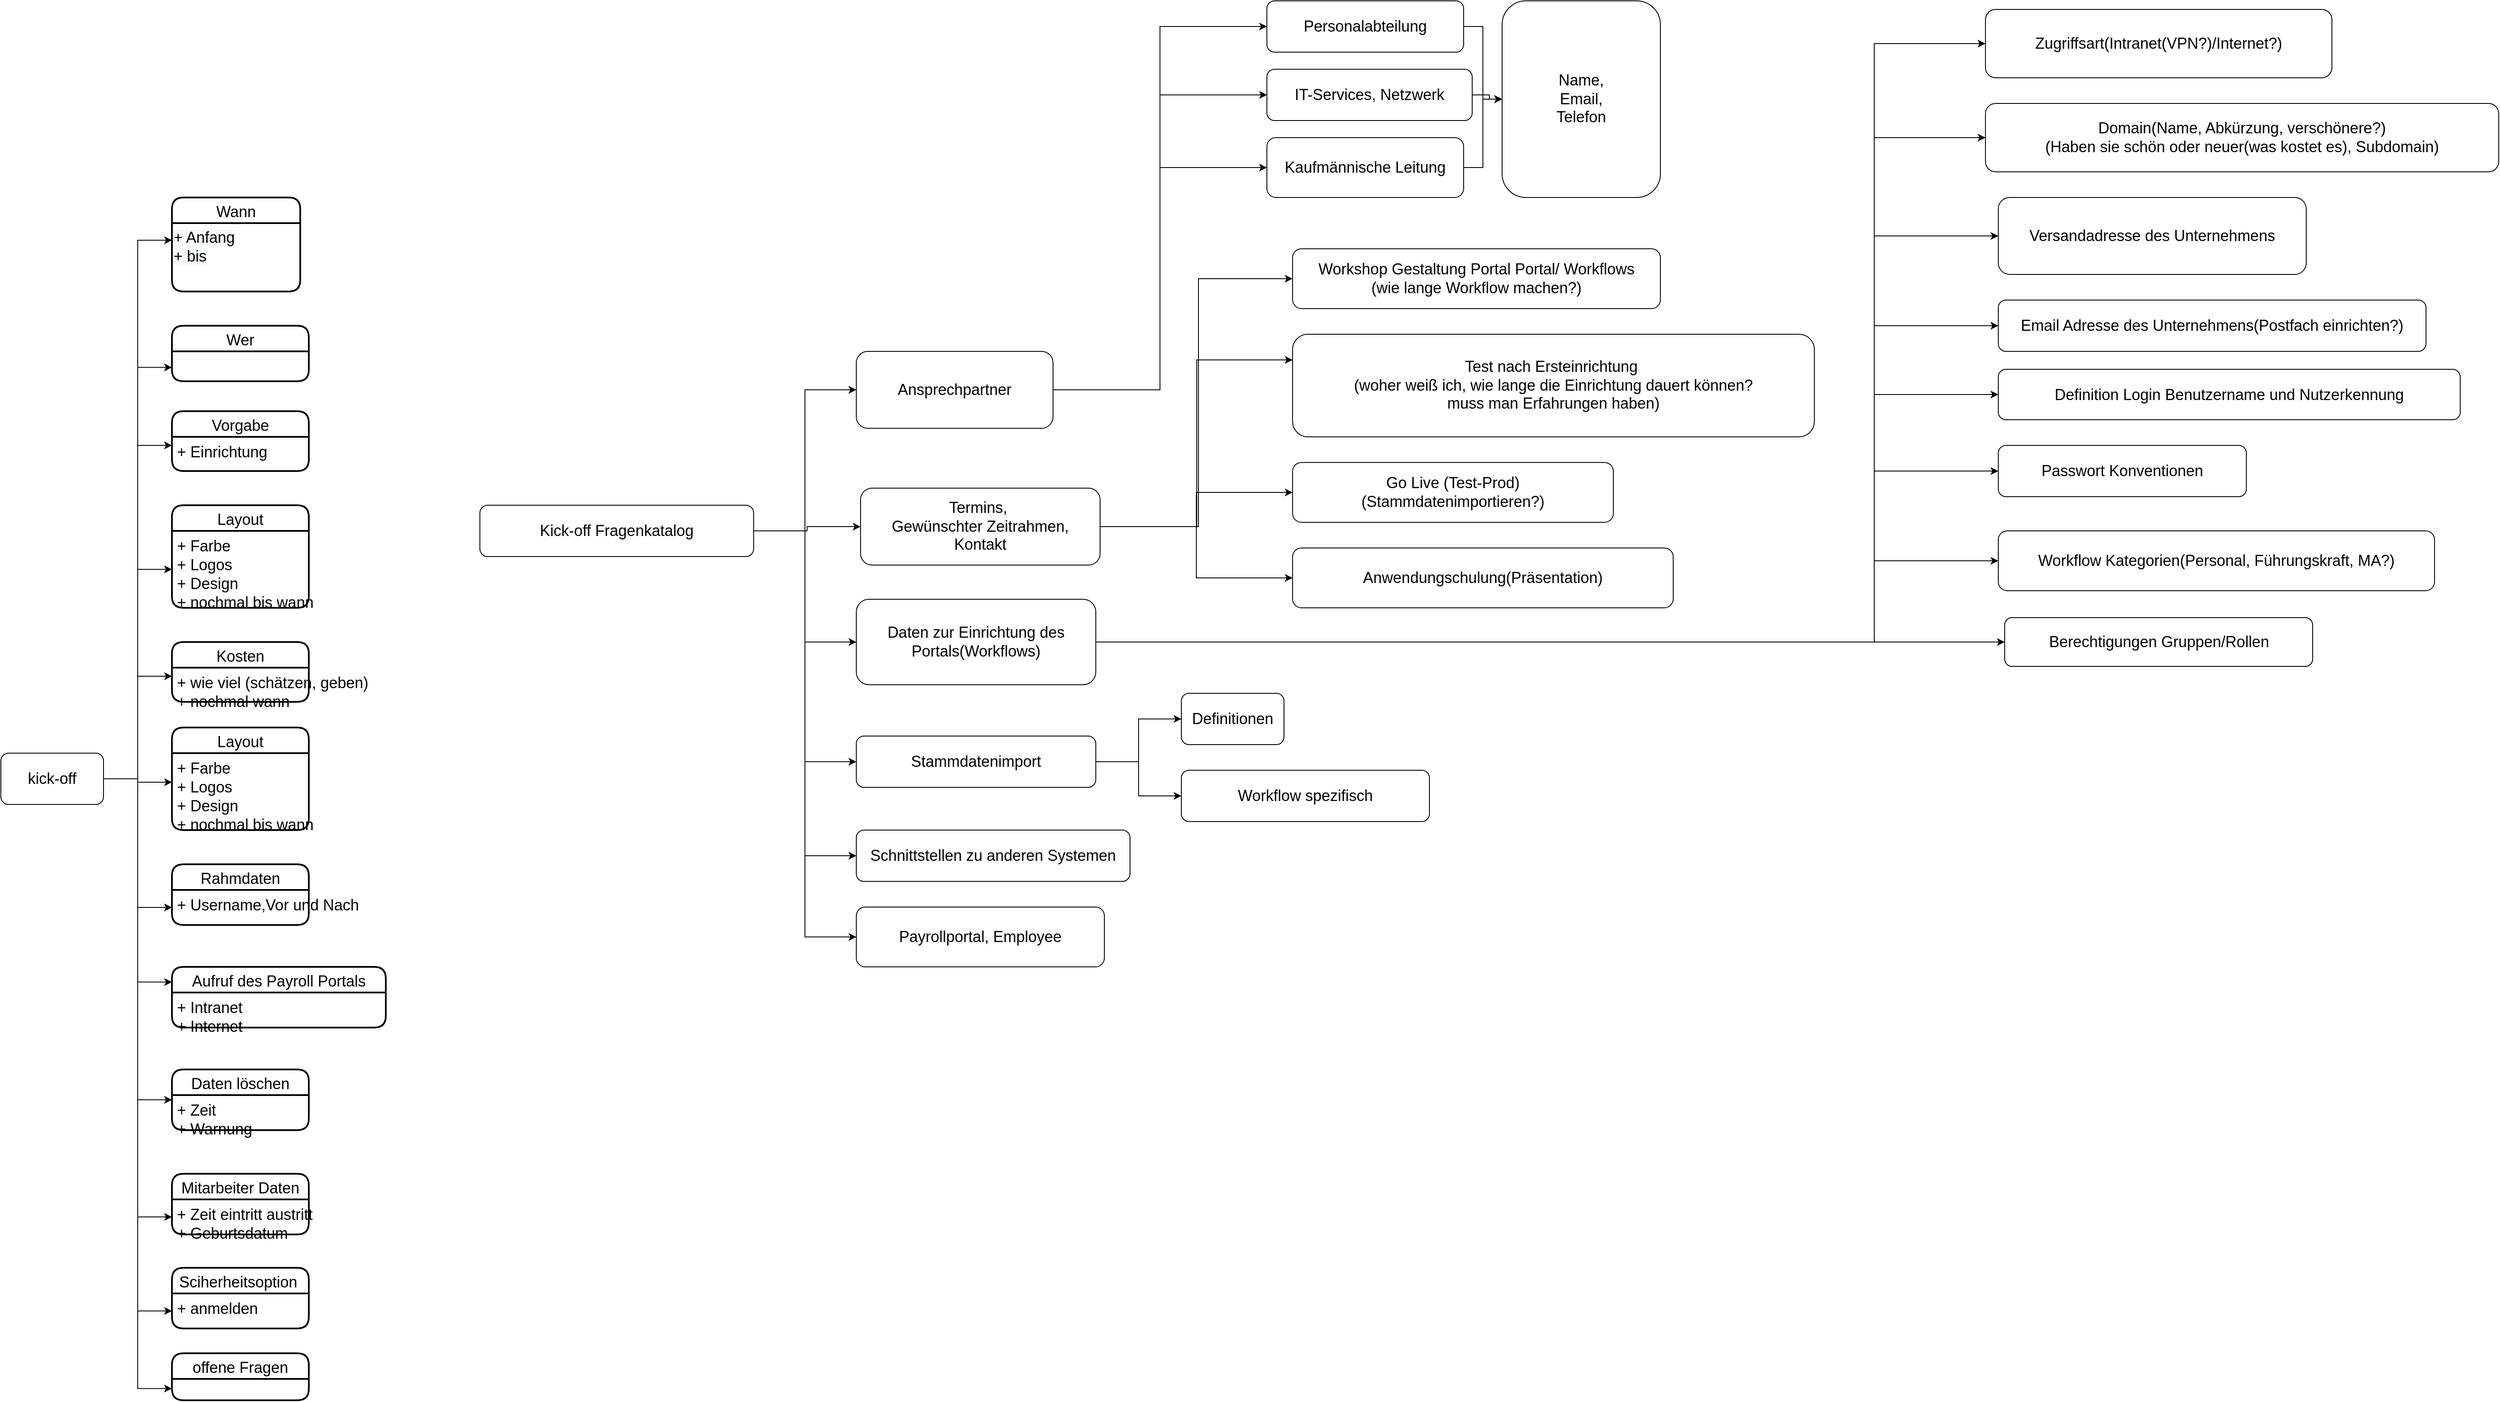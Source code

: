 <mxfile version="13.10.0" type="github">
  <diagram id="b3nM-uWUJkLZfT_GbLBI" name="Page-1">
    <mxGraphModel dx="1422" dy="1969" grid="1" gridSize="10" guides="1" tooltips="1" connect="1" arrows="1" fold="1" page="1" pageScale="1" pageWidth="827" pageHeight="1169" math="0" shadow="0">
      <root>
        <mxCell id="0" />
        <mxCell id="1" parent="0" />
        <mxCell id="AcxDM_mVUxx4Y-OriM8n-49" style="edgeStyle=orthogonalEdgeStyle;rounded=0;orthogonalLoop=1;jettySize=auto;html=1;entryX=0;entryY=0.25;entryDx=0;entryDy=0;fontSize=18;" parent="1" source="AcxDM_mVUxx4Y-OriM8n-1" target="AcxDM_mVUxx4Y-OriM8n-15" edge="1">
          <mxGeometry relative="1" as="geometry" />
        </mxCell>
        <mxCell id="AcxDM_mVUxx4Y-OriM8n-50" style="edgeStyle=orthogonalEdgeStyle;rounded=0;orthogonalLoop=1;jettySize=auto;html=1;exitX=1;exitY=0.5;exitDx=0;exitDy=0;entryX=0;entryY=0.75;entryDx=0;entryDy=0;fontSize=18;" parent="1" source="AcxDM_mVUxx4Y-OriM8n-1" target="AcxDM_mVUxx4Y-OriM8n-5" edge="1">
          <mxGeometry relative="1" as="geometry" />
        </mxCell>
        <mxCell id="AcxDM_mVUxx4Y-OriM8n-51" style="edgeStyle=orthogonalEdgeStyle;rounded=0;orthogonalLoop=1;jettySize=auto;html=1;exitX=1;exitY=0.5;exitDx=0;exitDy=0;entryX=0;entryY=0.25;entryDx=0;entryDy=0;fontSize=18;" parent="1" source="AcxDM_mVUxx4Y-OriM8n-1" target="AcxDM_mVUxx4Y-OriM8n-17" edge="1">
          <mxGeometry relative="1" as="geometry" />
        </mxCell>
        <mxCell id="AcxDM_mVUxx4Y-OriM8n-52" style="edgeStyle=orthogonalEdgeStyle;rounded=0;orthogonalLoop=1;jettySize=auto;html=1;exitX=1;exitY=0.5;exitDx=0;exitDy=0;entryX=0;entryY=0.5;entryDx=0;entryDy=0;fontSize=18;" parent="1" source="AcxDM_mVUxx4Y-OriM8n-1" target="AcxDM_mVUxx4Y-OriM8n-23" edge="1">
          <mxGeometry relative="1" as="geometry" />
        </mxCell>
        <mxCell id="AcxDM_mVUxx4Y-OriM8n-53" style="edgeStyle=orthogonalEdgeStyle;rounded=0;orthogonalLoop=1;jettySize=auto;html=1;exitX=1;exitY=0.5;exitDx=0;exitDy=0;entryX=0;entryY=0.25;entryDx=0;entryDy=0;fontSize=18;" parent="1" source="AcxDM_mVUxx4Y-OriM8n-1" target="AcxDM_mVUxx4Y-OriM8n-26" edge="1">
          <mxGeometry relative="1" as="geometry" />
        </mxCell>
        <mxCell id="AcxDM_mVUxx4Y-OriM8n-54" style="edgeStyle=orthogonalEdgeStyle;rounded=0;orthogonalLoop=1;jettySize=auto;html=1;exitX=1;exitY=0.5;exitDx=0;exitDy=0;entryX=0;entryY=0.378;entryDx=0;entryDy=0;entryPerimeter=0;fontSize=18;" parent="1" source="AcxDM_mVUxx4Y-OriM8n-1" target="AcxDM_mVUxx4Y-OriM8n-28" edge="1">
          <mxGeometry relative="1" as="geometry" />
        </mxCell>
        <mxCell id="AcxDM_mVUxx4Y-OriM8n-55" style="edgeStyle=orthogonalEdgeStyle;rounded=0;orthogonalLoop=1;jettySize=auto;html=1;exitX=1;exitY=0.5;exitDx=0;exitDy=0;entryX=0;entryY=0.5;entryDx=0;entryDy=0;fontSize=18;" parent="1" source="AcxDM_mVUxx4Y-OriM8n-1" target="AcxDM_mVUxx4Y-OriM8n-33" edge="1">
          <mxGeometry relative="1" as="geometry" />
        </mxCell>
        <mxCell id="AcxDM_mVUxx4Y-OriM8n-56" style="edgeStyle=orthogonalEdgeStyle;rounded=0;orthogonalLoop=1;jettySize=auto;html=1;exitX=1;exitY=0.5;exitDx=0;exitDy=0;entryX=0;entryY=0.25;entryDx=0;entryDy=0;fontSize=18;" parent="1" source="AcxDM_mVUxx4Y-OriM8n-1" target="AcxDM_mVUxx4Y-OriM8n-34" edge="1">
          <mxGeometry relative="1" as="geometry" />
        </mxCell>
        <mxCell id="AcxDM_mVUxx4Y-OriM8n-57" style="edgeStyle=orthogonalEdgeStyle;rounded=0;orthogonalLoop=1;jettySize=auto;html=1;exitX=1;exitY=0.5;exitDx=0;exitDy=0;entryX=0;entryY=0.5;entryDx=0;entryDy=0;fontSize=18;" parent="1" source="AcxDM_mVUxx4Y-OriM8n-1" target="AcxDM_mVUxx4Y-OriM8n-38" edge="1">
          <mxGeometry relative="1" as="geometry" />
        </mxCell>
        <mxCell id="AcxDM_mVUxx4Y-OriM8n-58" style="edgeStyle=orthogonalEdgeStyle;rounded=0;orthogonalLoop=1;jettySize=auto;html=1;exitX=1;exitY=0.5;exitDx=0;exitDy=0;entryX=0;entryY=0.5;entryDx=0;entryDy=0;fontSize=18;" parent="1" source="AcxDM_mVUxx4Y-OriM8n-1" target="AcxDM_mVUxx4Y-OriM8n-41" edge="1">
          <mxGeometry relative="1" as="geometry" />
        </mxCell>
        <mxCell id="AcxDM_mVUxx4Y-OriM8n-59" style="edgeStyle=orthogonalEdgeStyle;rounded=0;orthogonalLoop=1;jettySize=auto;html=1;exitX=1;exitY=0.5;exitDx=0;exitDy=0;entryX=0;entryY=0.5;entryDx=0;entryDy=0;fontSize=18;" parent="1" source="AcxDM_mVUxx4Y-OriM8n-1" target="AcxDM_mVUxx4Y-OriM8n-46" edge="1">
          <mxGeometry relative="1" as="geometry" />
        </mxCell>
        <mxCell id="AcxDM_mVUxx4Y-OriM8n-60" style="edgeStyle=orthogonalEdgeStyle;rounded=0;orthogonalLoop=1;jettySize=auto;html=1;exitX=1;exitY=0.5;exitDx=0;exitDy=0;entryX=0;entryY=0.75;entryDx=0;entryDy=0;fontSize=18;" parent="1" source="AcxDM_mVUxx4Y-OriM8n-1" target="AcxDM_mVUxx4Y-OriM8n-18" edge="1">
          <mxGeometry relative="1" as="geometry" />
        </mxCell>
        <mxCell id="AcxDM_mVUxx4Y-OriM8n-1" value="&lt;font style=&quot;font-size: 18px;&quot;&gt;kick-off&lt;/font&gt;" style="rounded=1;whiteSpace=wrap;html=1;fontSize=18;" parent="1" vertex="1">
          <mxGeometry x="90" y="200" width="120" height="60" as="geometry" />
        </mxCell>
        <mxCell id="AcxDM_mVUxx4Y-OriM8n-5" value="Wer" style="swimlane;childLayout=stackLayout;horizontal=1;startSize=30;horizontalStack=0;rounded=1;fontSize=18;fontStyle=0;strokeWidth=2;resizeParent=0;resizeLast=1;shadow=0;dashed=0;align=center;" parent="1" vertex="1">
          <mxGeometry x="290" y="-300" width="160" height="65" as="geometry" />
        </mxCell>
        <mxCell id="AcxDM_mVUxx4Y-OriM8n-7" value="Wann" style="swimlane;childLayout=stackLayout;horizontal=1;startSize=30;horizontalStack=0;rounded=1;fontSize=18;fontStyle=0;strokeWidth=2;resizeParent=0;resizeLast=1;shadow=0;dashed=0;align=center;" parent="1" vertex="1">
          <mxGeometry x="290" y="-450" width="150" height="110" as="geometry" />
        </mxCell>
        <mxCell id="AcxDM_mVUxx4Y-OriM8n-15" value="&lt;span style=&quot;color: rgb(0, 0, 0); font-family: helvetica; font-size: 18px; font-style: normal; font-weight: 400; letter-spacing: normal; text-align: left; text-indent: 0px; text-transform: none; word-spacing: 0px; background-color: rgb(248, 249, 250); display: inline; float: none;&quot;&gt;+ Anfang&lt;/span&gt;&lt;br style=&quot;padding: 0px; margin: 0px; color: rgb(0, 0, 0); font-family: helvetica; font-size: 18px; font-style: normal; font-weight: 400; letter-spacing: normal; text-align: left; text-indent: 0px; text-transform: none; word-spacing: 0px; background-color: rgb(248, 249, 250);&quot;&gt;&lt;span style=&quot;color: rgb(0, 0, 0); font-family: helvetica; font-size: 18px; font-style: normal; font-weight: 400; letter-spacing: normal; text-align: left; text-indent: 0px; text-transform: none; word-spacing: 0px; background-color: rgb(248, 249, 250); display: inline; float: none;&quot;&gt;+ bis&lt;/span&gt;" style="text;whiteSpace=wrap;html=1;fontSize=18;" parent="AcxDM_mVUxx4Y-OriM8n-7" vertex="1">
          <mxGeometry y="30" width="150" height="80" as="geometry" />
        </mxCell>
        <mxCell id="AcxDM_mVUxx4Y-OriM8n-16" value="Vorgabe" style="swimlane;childLayout=stackLayout;horizontal=1;startSize=30;horizontalStack=0;rounded=1;fontSize=18;fontStyle=0;strokeWidth=2;resizeParent=0;resizeLast=1;shadow=0;dashed=0;align=center;" parent="1" vertex="1">
          <mxGeometry x="290" y="-200" width="160" height="70" as="geometry" />
        </mxCell>
        <mxCell id="AcxDM_mVUxx4Y-OriM8n-17" value="+ Einrichtung&#xa;" style="align=left;strokeColor=none;fillColor=none;spacingLeft=4;fontSize=18;verticalAlign=top;resizable=0;rotatable=0;part=1;" parent="AcxDM_mVUxx4Y-OriM8n-16" vertex="1">
          <mxGeometry y="30" width="160" height="40" as="geometry" />
        </mxCell>
        <mxCell id="AcxDM_mVUxx4Y-OriM8n-18" value="offene Fragen" style="swimlane;childLayout=stackLayout;horizontal=1;startSize=30;horizontalStack=0;rounded=1;fontSize=18;fontStyle=0;strokeWidth=2;resizeParent=0;resizeLast=1;shadow=0;dashed=0;align=center;" parent="1" vertex="1">
          <mxGeometry x="290" y="902" width="160" height="55" as="geometry" />
        </mxCell>
        <mxCell id="AcxDM_mVUxx4Y-OriM8n-22" value="Layout" style="swimlane;childLayout=stackLayout;horizontal=1;startSize=30;horizontalStack=0;rounded=1;fontSize=18;fontStyle=0;strokeWidth=2;resizeParent=0;resizeLast=1;shadow=0;dashed=0;align=center;" parent="1" vertex="1">
          <mxGeometry x="290" y="-90" width="160" height="120" as="geometry" />
        </mxCell>
        <mxCell id="AcxDM_mVUxx4Y-OriM8n-23" value="+ Farbe&#xa;+ Logos&#xa;+ Design&#xa;+ nochmal bis wann" style="align=left;strokeColor=none;fillColor=none;spacingLeft=4;fontSize=18;verticalAlign=top;resizable=0;rotatable=0;part=1;" parent="AcxDM_mVUxx4Y-OriM8n-22" vertex="1">
          <mxGeometry y="30" width="160" height="90" as="geometry" />
        </mxCell>
        <mxCell id="AcxDM_mVUxx4Y-OriM8n-25" value="Kosten" style="swimlane;childLayout=stackLayout;horizontal=1;startSize=30;horizontalStack=0;rounded=1;fontSize=18;fontStyle=0;strokeWidth=2;resizeParent=0;resizeLast=1;shadow=0;dashed=0;align=center;" parent="1" vertex="1">
          <mxGeometry x="290" y="70" width="160" height="70" as="geometry" />
        </mxCell>
        <mxCell id="AcxDM_mVUxx4Y-OriM8n-26" value="+ wie viel (schätzen, geben)&#xa;+ nochmal wann" style="align=left;strokeColor=none;fillColor=none;spacingLeft=4;fontSize=18;verticalAlign=top;resizable=0;rotatable=0;part=1;" parent="AcxDM_mVUxx4Y-OriM8n-25" vertex="1">
          <mxGeometry y="30" width="160" height="40" as="geometry" />
        </mxCell>
        <mxCell id="AcxDM_mVUxx4Y-OriM8n-27" value="Layout" style="swimlane;childLayout=stackLayout;horizontal=1;startSize=30;horizontalStack=0;rounded=1;fontSize=18;fontStyle=0;strokeWidth=2;resizeParent=0;resizeLast=1;shadow=0;dashed=0;align=center;" parent="1" vertex="1">
          <mxGeometry x="290" y="170" width="160" height="120" as="geometry" />
        </mxCell>
        <mxCell id="AcxDM_mVUxx4Y-OriM8n-28" value="+ Farbe&#xa;+ Logos&#xa;+ Design&#xa;+ nochmal bis wann" style="align=left;strokeColor=none;fillColor=none;spacingLeft=4;fontSize=18;verticalAlign=top;resizable=0;rotatable=0;part=1;" parent="AcxDM_mVUxx4Y-OriM8n-27" vertex="1">
          <mxGeometry y="30" width="160" height="90" as="geometry" />
        </mxCell>
        <mxCell id="AcxDM_mVUxx4Y-OriM8n-32" value="Rahmdaten" style="swimlane;childLayout=stackLayout;horizontal=1;startSize=30;horizontalStack=0;rounded=1;fontSize=18;fontStyle=0;strokeWidth=2;resizeParent=0;resizeLast=1;shadow=0;dashed=0;align=center;" parent="1" vertex="1">
          <mxGeometry x="290" y="330" width="160" height="71" as="geometry" />
        </mxCell>
        <mxCell id="AcxDM_mVUxx4Y-OriM8n-33" value="+ Username,Vor und Nach&#xa;" style="align=left;strokeColor=none;fillColor=none;spacingLeft=4;fontSize=18;verticalAlign=top;resizable=0;rotatable=0;part=1;" parent="AcxDM_mVUxx4Y-OriM8n-32" vertex="1">
          <mxGeometry y="30" width="160" height="41" as="geometry" />
        </mxCell>
        <mxCell id="AcxDM_mVUxx4Y-OriM8n-34" value="Aufruf des Payroll Portals" style="swimlane;childLayout=stackLayout;horizontal=1;startSize=30;horizontalStack=0;rounded=1;fontSize=18;fontStyle=0;strokeWidth=2;resizeParent=0;resizeLast=1;shadow=0;dashed=0;align=center;" parent="1" vertex="1">
          <mxGeometry x="290" y="450" width="250" height="71" as="geometry" />
        </mxCell>
        <mxCell id="AcxDM_mVUxx4Y-OriM8n-35" value="+ Intranet&#xa;+ Internet&#xa;&#xa;" style="align=left;strokeColor=none;fillColor=none;spacingLeft=4;fontSize=18;verticalAlign=top;resizable=0;rotatable=0;part=1;" parent="AcxDM_mVUxx4Y-OriM8n-34" vertex="1">
          <mxGeometry y="30" width="250" height="41" as="geometry" />
        </mxCell>
        <mxCell id="AcxDM_mVUxx4Y-OriM8n-38" value="Daten löschen" style="swimlane;childLayout=stackLayout;horizontal=1;startSize=30;horizontalStack=0;rounded=1;fontSize=18;fontStyle=0;strokeWidth=2;resizeParent=0;resizeLast=1;shadow=0;dashed=0;align=center;" parent="1" vertex="1">
          <mxGeometry x="290" y="570" width="160" height="71" as="geometry" />
        </mxCell>
        <mxCell id="AcxDM_mVUxx4Y-OriM8n-39" value="+ Zeit&#xa;+ Warnung&#xa;&#xa;" style="align=left;strokeColor=none;fillColor=none;spacingLeft=4;fontSize=18;verticalAlign=top;resizable=0;rotatable=0;part=1;" parent="AcxDM_mVUxx4Y-OriM8n-38" vertex="1">
          <mxGeometry y="30" width="160" height="41" as="geometry" />
        </mxCell>
        <mxCell id="AcxDM_mVUxx4Y-OriM8n-40" value="Mitarbeiter Daten" style="swimlane;childLayout=stackLayout;horizontal=1;startSize=30;horizontalStack=0;rounded=1;fontSize=18;fontStyle=0;strokeWidth=2;resizeParent=0;resizeLast=1;shadow=0;dashed=0;align=center;" parent="1" vertex="1">
          <mxGeometry x="290" y="692" width="160" height="71" as="geometry" />
        </mxCell>
        <mxCell id="AcxDM_mVUxx4Y-OriM8n-41" value="+ Zeit eintritt austritt&#xa;+ Geburtsdatum&#xa;&#xa;" style="align=left;strokeColor=none;fillColor=none;spacingLeft=4;fontSize=18;verticalAlign=top;resizable=0;rotatable=0;part=1;" parent="AcxDM_mVUxx4Y-OriM8n-40" vertex="1">
          <mxGeometry y="30" width="160" height="41" as="geometry" />
        </mxCell>
        <mxCell id="AcxDM_mVUxx4Y-OriM8n-45" value="Sciherheitsoption " style="swimlane;childLayout=stackLayout;horizontal=1;startSize=30;horizontalStack=0;rounded=1;fontSize=18;fontStyle=0;strokeWidth=2;resizeParent=0;resizeLast=1;shadow=0;dashed=0;align=center;" parent="1" vertex="1">
          <mxGeometry x="290" y="802" width="160" height="71" as="geometry" />
        </mxCell>
        <mxCell id="AcxDM_mVUxx4Y-OriM8n-46" value="+ anmelden" style="align=left;strokeColor=none;fillColor=none;spacingLeft=4;fontSize=18;verticalAlign=top;resizable=0;rotatable=0;part=1;" parent="AcxDM_mVUxx4Y-OriM8n-45" vertex="1">
          <mxGeometry y="30" width="160" height="41" as="geometry" />
        </mxCell>
        <mxCell id="krnSTrBuLFelM3X9hXQ2-1" style="edgeStyle=orthogonalEdgeStyle;rounded=0;orthogonalLoop=1;jettySize=auto;html=1;fontSize=18;" edge="1" parent="1" source="wHNJylQBOaRW4k9Dnt0R-1" target="wHNJylQBOaRW4k9Dnt0R-2">
          <mxGeometry relative="1" as="geometry" />
        </mxCell>
        <mxCell id="krnSTrBuLFelM3X9hXQ2-2" style="edgeStyle=orthogonalEdgeStyle;rounded=0;orthogonalLoop=1;jettySize=auto;html=1;entryX=0;entryY=0.5;entryDx=0;entryDy=0;fontSize=18;" edge="1" parent="1" source="wHNJylQBOaRW4k9Dnt0R-1" target="wHNJylQBOaRW4k9Dnt0R-3">
          <mxGeometry relative="1" as="geometry" />
        </mxCell>
        <mxCell id="krnSTrBuLFelM3X9hXQ2-3" style="edgeStyle=orthogonalEdgeStyle;rounded=0;orthogonalLoop=1;jettySize=auto;html=1;entryX=0;entryY=0.5;entryDx=0;entryDy=0;fontSize=18;" edge="1" parent="1" source="wHNJylQBOaRW4k9Dnt0R-1" target="wHNJylQBOaRW4k9Dnt0R-4">
          <mxGeometry relative="1" as="geometry" />
        </mxCell>
        <mxCell id="krnSTrBuLFelM3X9hXQ2-4" style="edgeStyle=orthogonalEdgeStyle;rounded=0;orthogonalLoop=1;jettySize=auto;html=1;entryX=0;entryY=0.5;entryDx=0;entryDy=0;fontSize=18;" edge="1" parent="1" source="wHNJylQBOaRW4k9Dnt0R-1" target="wHNJylQBOaRW4k9Dnt0R-5">
          <mxGeometry relative="1" as="geometry" />
        </mxCell>
        <mxCell id="krnSTrBuLFelM3X9hXQ2-5" style="edgeStyle=orthogonalEdgeStyle;rounded=0;orthogonalLoop=1;jettySize=auto;html=1;entryX=0;entryY=0.5;entryDx=0;entryDy=0;fontSize=18;" edge="1" parent="1" source="wHNJylQBOaRW4k9Dnt0R-1" target="wHNJylQBOaRW4k9Dnt0R-6">
          <mxGeometry relative="1" as="geometry" />
        </mxCell>
        <mxCell id="krnSTrBuLFelM3X9hXQ2-7" style="edgeStyle=orthogonalEdgeStyle;rounded=0;orthogonalLoop=1;jettySize=auto;html=1;entryX=0;entryY=0.5;entryDx=0;entryDy=0;fontSize=18;" edge="1" parent="1" source="wHNJylQBOaRW4k9Dnt0R-1" target="krnSTrBuLFelM3X9hXQ2-6">
          <mxGeometry relative="1" as="geometry" />
        </mxCell>
        <mxCell id="wHNJylQBOaRW4k9Dnt0R-1" value="Kick-off Fragenkatalog" style="rounded=1;whiteSpace=wrap;html=1;fontSize=18;" parent="1" vertex="1">
          <mxGeometry x="650" y="-90" width="320" height="60" as="geometry" />
        </mxCell>
        <mxCell id="krnSTrBuLFelM3X9hXQ2-15" style="edgeStyle=orthogonalEdgeStyle;rounded=0;orthogonalLoop=1;jettySize=auto;html=1;entryX=0;entryY=0.5;entryDx=0;entryDy=0;fontSize=18;" edge="1" parent="1" source="wHNJylQBOaRW4k9Dnt0R-2" target="krnSTrBuLFelM3X9hXQ2-14">
          <mxGeometry relative="1" as="geometry">
            <Array as="points">
              <mxPoint x="1490" y="-65" />
              <mxPoint x="1490" y="-355" />
            </Array>
          </mxGeometry>
        </mxCell>
        <mxCell id="krnSTrBuLFelM3X9hXQ2-17" style="edgeStyle=orthogonalEdgeStyle;rounded=0;orthogonalLoop=1;jettySize=auto;html=1;fontSize=18;entryX=0;entryY=0.25;entryDx=0;entryDy=0;" edge="1" parent="1" source="wHNJylQBOaRW4k9Dnt0R-2" target="krnSTrBuLFelM3X9hXQ2-16">
          <mxGeometry relative="1" as="geometry">
            <Array as="points">
              <mxPoint x="1488" y="-65" />
              <mxPoint x="1488" y="-260" />
            </Array>
          </mxGeometry>
        </mxCell>
        <mxCell id="krnSTrBuLFelM3X9hXQ2-19" style="edgeStyle=orthogonalEdgeStyle;rounded=0;orthogonalLoop=1;jettySize=auto;html=1;entryX=0;entryY=0.5;entryDx=0;entryDy=0;fontSize=18;" edge="1" parent="1" source="wHNJylQBOaRW4k9Dnt0R-2" target="krnSTrBuLFelM3X9hXQ2-18">
          <mxGeometry relative="1" as="geometry" />
        </mxCell>
        <mxCell id="krnSTrBuLFelM3X9hXQ2-21" style="edgeStyle=orthogonalEdgeStyle;rounded=0;orthogonalLoop=1;jettySize=auto;html=1;entryX=0;entryY=0.5;entryDx=0;entryDy=0;fontSize=18;" edge="1" parent="1" source="wHNJylQBOaRW4k9Dnt0R-2" target="krnSTrBuLFelM3X9hXQ2-20">
          <mxGeometry relative="1" as="geometry" />
        </mxCell>
        <mxCell id="wHNJylQBOaRW4k9Dnt0R-2" value="Termins,&amp;nbsp;&lt;br style=&quot;font-size: 18px;&quot;&gt;Gewünschter Zeitrahmen,&lt;br style=&quot;font-size: 18px;&quot;&gt;Kontakt" style="rounded=1;whiteSpace=wrap;html=1;fontSize=18;" parent="1" vertex="1">
          <mxGeometry x="1095" y="-110" width="280" height="90" as="geometry" />
        </mxCell>
        <mxCell id="krnSTrBuLFelM3X9hXQ2-23" style="edgeStyle=orthogonalEdgeStyle;rounded=0;orthogonalLoop=1;jettySize=auto;html=1;entryX=0;entryY=0.5;entryDx=0;entryDy=0;fontSize=18;" edge="1" parent="1" source="wHNJylQBOaRW4k9Dnt0R-3" target="krnSTrBuLFelM3X9hXQ2-22">
          <mxGeometry relative="1" as="geometry">
            <Array as="points">
              <mxPoint x="2280" y="70" />
              <mxPoint x="2280" y="-630" />
            </Array>
          </mxGeometry>
        </mxCell>
        <mxCell id="krnSTrBuLFelM3X9hXQ2-25" style="edgeStyle=orthogonalEdgeStyle;rounded=0;orthogonalLoop=1;jettySize=auto;html=1;entryX=0;entryY=0.5;entryDx=0;entryDy=0;fontSize=18;" edge="1" parent="1" source="wHNJylQBOaRW4k9Dnt0R-3" target="krnSTrBuLFelM3X9hXQ2-24">
          <mxGeometry relative="1" as="geometry">
            <Array as="points">
              <mxPoint x="2280" y="70" />
              <mxPoint x="2280" y="-520" />
            </Array>
          </mxGeometry>
        </mxCell>
        <mxCell id="krnSTrBuLFelM3X9hXQ2-27" style="edgeStyle=orthogonalEdgeStyle;rounded=0;orthogonalLoop=1;jettySize=auto;html=1;entryX=0;entryY=0.5;entryDx=0;entryDy=0;fontSize=18;" edge="1" parent="1" source="wHNJylQBOaRW4k9Dnt0R-3" target="krnSTrBuLFelM3X9hXQ2-26">
          <mxGeometry relative="1" as="geometry">
            <Array as="points">
              <mxPoint x="2280" y="70" />
              <mxPoint x="2280" y="-405" />
            </Array>
          </mxGeometry>
        </mxCell>
        <mxCell id="krnSTrBuLFelM3X9hXQ2-29" style="edgeStyle=orthogonalEdgeStyle;rounded=0;orthogonalLoop=1;jettySize=auto;html=1;entryX=0;entryY=0.5;entryDx=0;entryDy=0;fontSize=18;" edge="1" parent="1" source="wHNJylQBOaRW4k9Dnt0R-3" target="krnSTrBuLFelM3X9hXQ2-28">
          <mxGeometry relative="1" as="geometry">
            <Array as="points">
              <mxPoint x="2280" y="70" />
              <mxPoint x="2280" y="-300" />
            </Array>
          </mxGeometry>
        </mxCell>
        <mxCell id="krnSTrBuLFelM3X9hXQ2-31" style="edgeStyle=orthogonalEdgeStyle;rounded=0;orthogonalLoop=1;jettySize=auto;html=1;entryX=0;entryY=0.5;entryDx=0;entryDy=0;fontSize=18;" edge="1" parent="1" source="wHNJylQBOaRW4k9Dnt0R-3" target="krnSTrBuLFelM3X9hXQ2-30">
          <mxGeometry relative="1" as="geometry">
            <Array as="points">
              <mxPoint x="2280" y="70" />
              <mxPoint x="2280" y="-219" />
            </Array>
          </mxGeometry>
        </mxCell>
        <mxCell id="krnSTrBuLFelM3X9hXQ2-33" style="edgeStyle=orthogonalEdgeStyle;rounded=0;orthogonalLoop=1;jettySize=auto;html=1;entryX=0;entryY=0.5;entryDx=0;entryDy=0;fontSize=18;" edge="1" parent="1" source="wHNJylQBOaRW4k9Dnt0R-3" target="krnSTrBuLFelM3X9hXQ2-32">
          <mxGeometry relative="1" as="geometry">
            <Array as="points">
              <mxPoint x="2280" y="70" />
              <mxPoint x="2280" y="-130" />
            </Array>
          </mxGeometry>
        </mxCell>
        <mxCell id="krnSTrBuLFelM3X9hXQ2-35" style="edgeStyle=orthogonalEdgeStyle;rounded=0;orthogonalLoop=1;jettySize=auto;html=1;entryX=0;entryY=0.5;entryDx=0;entryDy=0;fontSize=18;" edge="1" parent="1" source="wHNJylQBOaRW4k9Dnt0R-3" target="krnSTrBuLFelM3X9hXQ2-34">
          <mxGeometry relative="1" as="geometry">
            <Array as="points">
              <mxPoint x="2280" y="70" />
              <mxPoint x="2280" y="-25" />
            </Array>
          </mxGeometry>
        </mxCell>
        <mxCell id="krnSTrBuLFelM3X9hXQ2-37" style="edgeStyle=orthogonalEdgeStyle;rounded=0;orthogonalLoop=1;jettySize=auto;html=1;entryX=0;entryY=0.5;entryDx=0;entryDy=0;fontSize=18;" edge="1" parent="1" source="wHNJylQBOaRW4k9Dnt0R-3" target="krnSTrBuLFelM3X9hXQ2-36">
          <mxGeometry relative="1" as="geometry" />
        </mxCell>
        <mxCell id="wHNJylQBOaRW4k9Dnt0R-3" value="Daten zur Einrichtung des Portals(Workflows)" style="rounded=1;whiteSpace=wrap;html=1;fontSize=18;" parent="1" vertex="1">
          <mxGeometry x="1090" y="20" width="280" height="100" as="geometry" />
        </mxCell>
        <mxCell id="krnSTrBuLFelM3X9hXQ2-39" style="edgeStyle=orthogonalEdgeStyle;rounded=0;orthogonalLoop=1;jettySize=auto;html=1;entryX=0;entryY=0.5;entryDx=0;entryDy=0;fontSize=18;" edge="1" parent="1" source="wHNJylQBOaRW4k9Dnt0R-4" target="krnSTrBuLFelM3X9hXQ2-38">
          <mxGeometry relative="1" as="geometry" />
        </mxCell>
        <mxCell id="krnSTrBuLFelM3X9hXQ2-41" style="edgeStyle=orthogonalEdgeStyle;rounded=0;orthogonalLoop=1;jettySize=auto;html=1;entryX=0;entryY=0.5;entryDx=0;entryDy=0;fontSize=18;" edge="1" parent="1" source="wHNJylQBOaRW4k9Dnt0R-4" target="krnSTrBuLFelM3X9hXQ2-40">
          <mxGeometry relative="1" as="geometry" />
        </mxCell>
        <mxCell id="wHNJylQBOaRW4k9Dnt0R-4" value="Stammdatenimport" style="rounded=1;whiteSpace=wrap;html=1;fontSize=18;" parent="1" vertex="1">
          <mxGeometry x="1090" y="180" width="280" height="60" as="geometry" />
        </mxCell>
        <mxCell id="wHNJylQBOaRW4k9Dnt0R-5" value="Schnittstellen zu anderen Systemen" style="rounded=1;whiteSpace=wrap;html=1;fontSize=18;" parent="1" vertex="1">
          <mxGeometry x="1090" y="290" width="320" height="60" as="geometry" />
        </mxCell>
        <mxCell id="wHNJylQBOaRW4k9Dnt0R-6" value="Payrollportal, Employee" style="rounded=1;whiteSpace=wrap;html=1;fontSize=18;" parent="1" vertex="1">
          <mxGeometry x="1090" y="380" width="290" height="70" as="geometry" />
        </mxCell>
        <mxCell id="krnSTrBuLFelM3X9hXQ2-9" style="edgeStyle=orthogonalEdgeStyle;rounded=0;orthogonalLoop=1;jettySize=auto;html=1;entryX=0;entryY=0.5;entryDx=0;entryDy=0;fontSize=18;" edge="1" parent="1" source="krnSTrBuLFelM3X9hXQ2-6" target="krnSTrBuLFelM3X9hXQ2-8">
          <mxGeometry relative="1" as="geometry" />
        </mxCell>
        <mxCell id="krnSTrBuLFelM3X9hXQ2-11" style="edgeStyle=orthogonalEdgeStyle;rounded=0;orthogonalLoop=1;jettySize=auto;html=1;entryX=0;entryY=0.5;entryDx=0;entryDy=0;fontSize=18;" edge="1" parent="1" source="krnSTrBuLFelM3X9hXQ2-6" target="krnSTrBuLFelM3X9hXQ2-10">
          <mxGeometry relative="1" as="geometry" />
        </mxCell>
        <mxCell id="krnSTrBuLFelM3X9hXQ2-13" style="edgeStyle=orthogonalEdgeStyle;rounded=0;orthogonalLoop=1;jettySize=auto;html=1;fontSize=18;entryX=0;entryY=0.5;entryDx=0;entryDy=0;" edge="1" parent="1" source="krnSTrBuLFelM3X9hXQ2-6" target="krnSTrBuLFelM3X9hXQ2-12">
          <mxGeometry relative="1" as="geometry" />
        </mxCell>
        <mxCell id="krnSTrBuLFelM3X9hXQ2-6" value="Ansprechpartner" style="rounded=1;whiteSpace=wrap;html=1;fontSize=18;" vertex="1" parent="1">
          <mxGeometry x="1090" y="-270" width="230" height="90" as="geometry" />
        </mxCell>
        <mxCell id="krnSTrBuLFelM3X9hXQ2-43" style="edgeStyle=orthogonalEdgeStyle;rounded=0;orthogonalLoop=1;jettySize=auto;html=1;fontSize=18;" edge="1" parent="1" source="krnSTrBuLFelM3X9hXQ2-8" target="krnSTrBuLFelM3X9hXQ2-42">
          <mxGeometry relative="1" as="geometry" />
        </mxCell>
        <mxCell id="krnSTrBuLFelM3X9hXQ2-8" value="Personalabteilung" style="rounded=1;whiteSpace=wrap;html=1;fontSize=18;" vertex="1" parent="1">
          <mxGeometry x="1570" y="-680" width="230" height="60" as="geometry" />
        </mxCell>
        <mxCell id="krnSTrBuLFelM3X9hXQ2-44" style="edgeStyle=orthogonalEdgeStyle;rounded=0;orthogonalLoop=1;jettySize=auto;html=1;exitX=1;exitY=0.5;exitDx=0;exitDy=0;fontSize=18;" edge="1" parent="1" source="krnSTrBuLFelM3X9hXQ2-10" target="krnSTrBuLFelM3X9hXQ2-42">
          <mxGeometry relative="1" as="geometry" />
        </mxCell>
        <mxCell id="krnSTrBuLFelM3X9hXQ2-10" value="IT-Services, Netzwerk" style="rounded=1;whiteSpace=wrap;html=1;fontSize=18;" vertex="1" parent="1">
          <mxGeometry x="1570" y="-600" width="240" height="60" as="geometry" />
        </mxCell>
        <mxCell id="krnSTrBuLFelM3X9hXQ2-45" style="edgeStyle=orthogonalEdgeStyle;rounded=0;orthogonalLoop=1;jettySize=auto;html=1;entryX=0;entryY=0.5;entryDx=0;entryDy=0;fontSize=18;" edge="1" parent="1" source="krnSTrBuLFelM3X9hXQ2-12" target="krnSTrBuLFelM3X9hXQ2-42">
          <mxGeometry relative="1" as="geometry" />
        </mxCell>
        <mxCell id="krnSTrBuLFelM3X9hXQ2-12" value="Kaufmännische Leitung" style="rounded=1;whiteSpace=wrap;html=1;fontSize=18;" vertex="1" parent="1">
          <mxGeometry x="1570" y="-520" width="230" height="70" as="geometry" />
        </mxCell>
        <mxCell id="krnSTrBuLFelM3X9hXQ2-14" value="Workshop Gestaltung Portal Portal/ Workflows&lt;br&gt;(wie lange Workflow machen?)" style="rounded=1;whiteSpace=wrap;html=1;fontSize=18;" vertex="1" parent="1">
          <mxGeometry x="1600" y="-390" width="430" height="70" as="geometry" />
        </mxCell>
        <mxCell id="krnSTrBuLFelM3X9hXQ2-16" value="Test nach Ersteinrichtung&amp;nbsp;&lt;br&gt;(woher weiß ich, wie lange die Einrichtung dauert können?&lt;br&gt;muss man Erfahrungen haben)" style="rounded=1;whiteSpace=wrap;html=1;fontSize=18;" vertex="1" parent="1">
          <mxGeometry x="1600" y="-290" width="610" height="120" as="geometry" />
        </mxCell>
        <mxCell id="krnSTrBuLFelM3X9hXQ2-18" value="Go Live (Test-Prod)&lt;br&gt;(Stammdatenimportieren?)" style="rounded=1;whiteSpace=wrap;html=1;fontSize=18;" vertex="1" parent="1">
          <mxGeometry x="1600" y="-140" width="375" height="70" as="geometry" />
        </mxCell>
        <mxCell id="krnSTrBuLFelM3X9hXQ2-20" value="Anwendungschulung(Präsentation)" style="rounded=1;whiteSpace=wrap;html=1;fontSize=18;" vertex="1" parent="1">
          <mxGeometry x="1600" y="-40" width="445" height="70" as="geometry" />
        </mxCell>
        <mxCell id="krnSTrBuLFelM3X9hXQ2-22" value="Zugriffsart(Intranet(VPN?)/Internet?)" style="rounded=1;whiteSpace=wrap;html=1;fontSize=18;" vertex="1" parent="1">
          <mxGeometry x="2410" y="-670" width="405" height="80" as="geometry" />
        </mxCell>
        <mxCell id="krnSTrBuLFelM3X9hXQ2-24" value="Domain(Name, Abkürzung, verschönere?)&lt;br&gt;(Haben sie schön oder neuer(was kostet es), Subdomain)" style="rounded=1;whiteSpace=wrap;html=1;fontSize=18;" vertex="1" parent="1">
          <mxGeometry x="2410" y="-560" width="600" height="80" as="geometry" />
        </mxCell>
        <mxCell id="krnSTrBuLFelM3X9hXQ2-26" value="Versandadresse des Unternehmens" style="rounded=1;whiteSpace=wrap;html=1;fontSize=18;" vertex="1" parent="1">
          <mxGeometry x="2425" y="-450" width="360" height="90" as="geometry" />
        </mxCell>
        <mxCell id="krnSTrBuLFelM3X9hXQ2-28" value="Email Adresse des Unternehmens(Postfach einrichten?)" style="rounded=1;whiteSpace=wrap;html=1;fontSize=18;" vertex="1" parent="1">
          <mxGeometry x="2425" y="-330" width="500" height="60" as="geometry" />
        </mxCell>
        <mxCell id="krnSTrBuLFelM3X9hXQ2-30" value="Definition Login Benutzername und Nutzerkennung" style="rounded=1;whiteSpace=wrap;html=1;fontSize=18;" vertex="1" parent="1">
          <mxGeometry x="2425" y="-249" width="540" height="59" as="geometry" />
        </mxCell>
        <mxCell id="krnSTrBuLFelM3X9hXQ2-32" value="Passwort Konventionen" style="rounded=1;whiteSpace=wrap;html=1;fontSize=18;" vertex="1" parent="1">
          <mxGeometry x="2425" y="-160" width="290" height="60" as="geometry" />
        </mxCell>
        <mxCell id="krnSTrBuLFelM3X9hXQ2-34" value="Workflow Kategorien(Personal, Führungskraft, MA?)" style="rounded=1;whiteSpace=wrap;html=1;fontSize=18;" vertex="1" parent="1">
          <mxGeometry x="2425" y="-60" width="510" height="70" as="geometry" />
        </mxCell>
        <mxCell id="krnSTrBuLFelM3X9hXQ2-36" value="Berechtigungen Gruppen/Rollen" style="rounded=1;whiteSpace=wrap;html=1;fontSize=18;" vertex="1" parent="1">
          <mxGeometry x="2432.5" y="41.5" width="360" height="57" as="geometry" />
        </mxCell>
        <mxCell id="krnSTrBuLFelM3X9hXQ2-38" value="Definitionen" style="rounded=1;whiteSpace=wrap;html=1;fontSize=18;" vertex="1" parent="1">
          <mxGeometry x="1470" y="130" width="120" height="60" as="geometry" />
        </mxCell>
        <mxCell id="krnSTrBuLFelM3X9hXQ2-40" value="Workflow spezifisch" style="rounded=1;whiteSpace=wrap;html=1;fontSize=18;" vertex="1" parent="1">
          <mxGeometry x="1470" y="220" width="290" height="60" as="geometry" />
        </mxCell>
        <mxCell id="krnSTrBuLFelM3X9hXQ2-42" value="Name,&lt;br&gt;Email,&lt;br&gt;Telefon" style="rounded=1;whiteSpace=wrap;html=1;fontSize=18;" vertex="1" parent="1">
          <mxGeometry x="1845" y="-680" width="185" height="230" as="geometry" />
        </mxCell>
      </root>
    </mxGraphModel>
  </diagram>
</mxfile>
